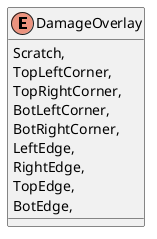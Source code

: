 @startuml
enum DamageOverlay {
    Scratch,
    TopLeftCorner,
    TopRightCorner,
    BotLeftCorner,
    BotRightCorner,
    LeftEdge,
    RightEdge,
    TopEdge,
    BotEdge,
}
@enduml
